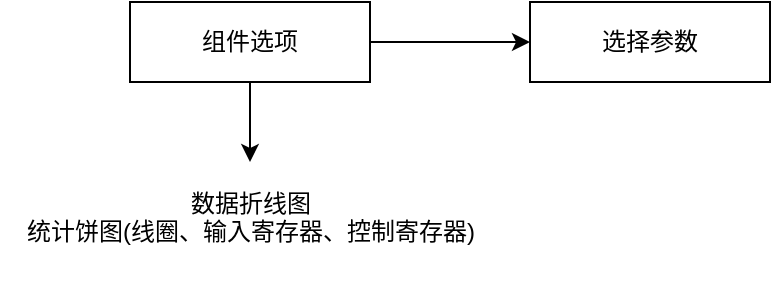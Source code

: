 <mxfile>
    <diagram id="U5YWQwZOnU-IL_MDu7eP" name="Page-1">
        <mxGraphModel dx="929" dy="515" grid="1" gridSize="10" guides="1" tooltips="1" connect="1" arrows="1" fold="1" page="1" pageScale="1" pageWidth="827" pageHeight="1169" math="0" shadow="0">
            <root>
                <mxCell id="0"/>
                <mxCell id="1" parent="0"/>
                <mxCell id="3" style="edgeStyle=none;html=1;" edge="1" parent="1" source="2">
                    <mxGeometry relative="1" as="geometry">
                        <mxPoint x="140" y="160" as="targetPoint"/>
                    </mxGeometry>
                </mxCell>
                <mxCell id="8" value="" style="edgeStyle=none;html=1;" edge="1" parent="1" source="2" target="7">
                    <mxGeometry relative="1" as="geometry"/>
                </mxCell>
                <mxCell id="2" value="组件选项" style="whiteSpace=wrap;html=1;" vertex="1" parent="1">
                    <mxGeometry x="80" y="80" width="120" height="40" as="geometry"/>
                </mxCell>
                <mxCell id="4" value="数据折线图&lt;br&gt;统计饼图(线圈、输入寄存器、控制寄存器)&lt;br&gt;&lt;br&gt;" style="text;html=1;align=center;verticalAlign=middle;resizable=0;points=[];autosize=1;strokeColor=none;fillColor=none;" vertex="1" parent="1">
                    <mxGeometry x="15" y="165" width="250" height="60" as="geometry"/>
                </mxCell>
                <mxCell id="7" value="选择参数" style="whiteSpace=wrap;html=1;" vertex="1" parent="1">
                    <mxGeometry x="280" y="80" width="120" height="40" as="geometry"/>
                </mxCell>
            </root>
        </mxGraphModel>
    </diagram>
</mxfile>